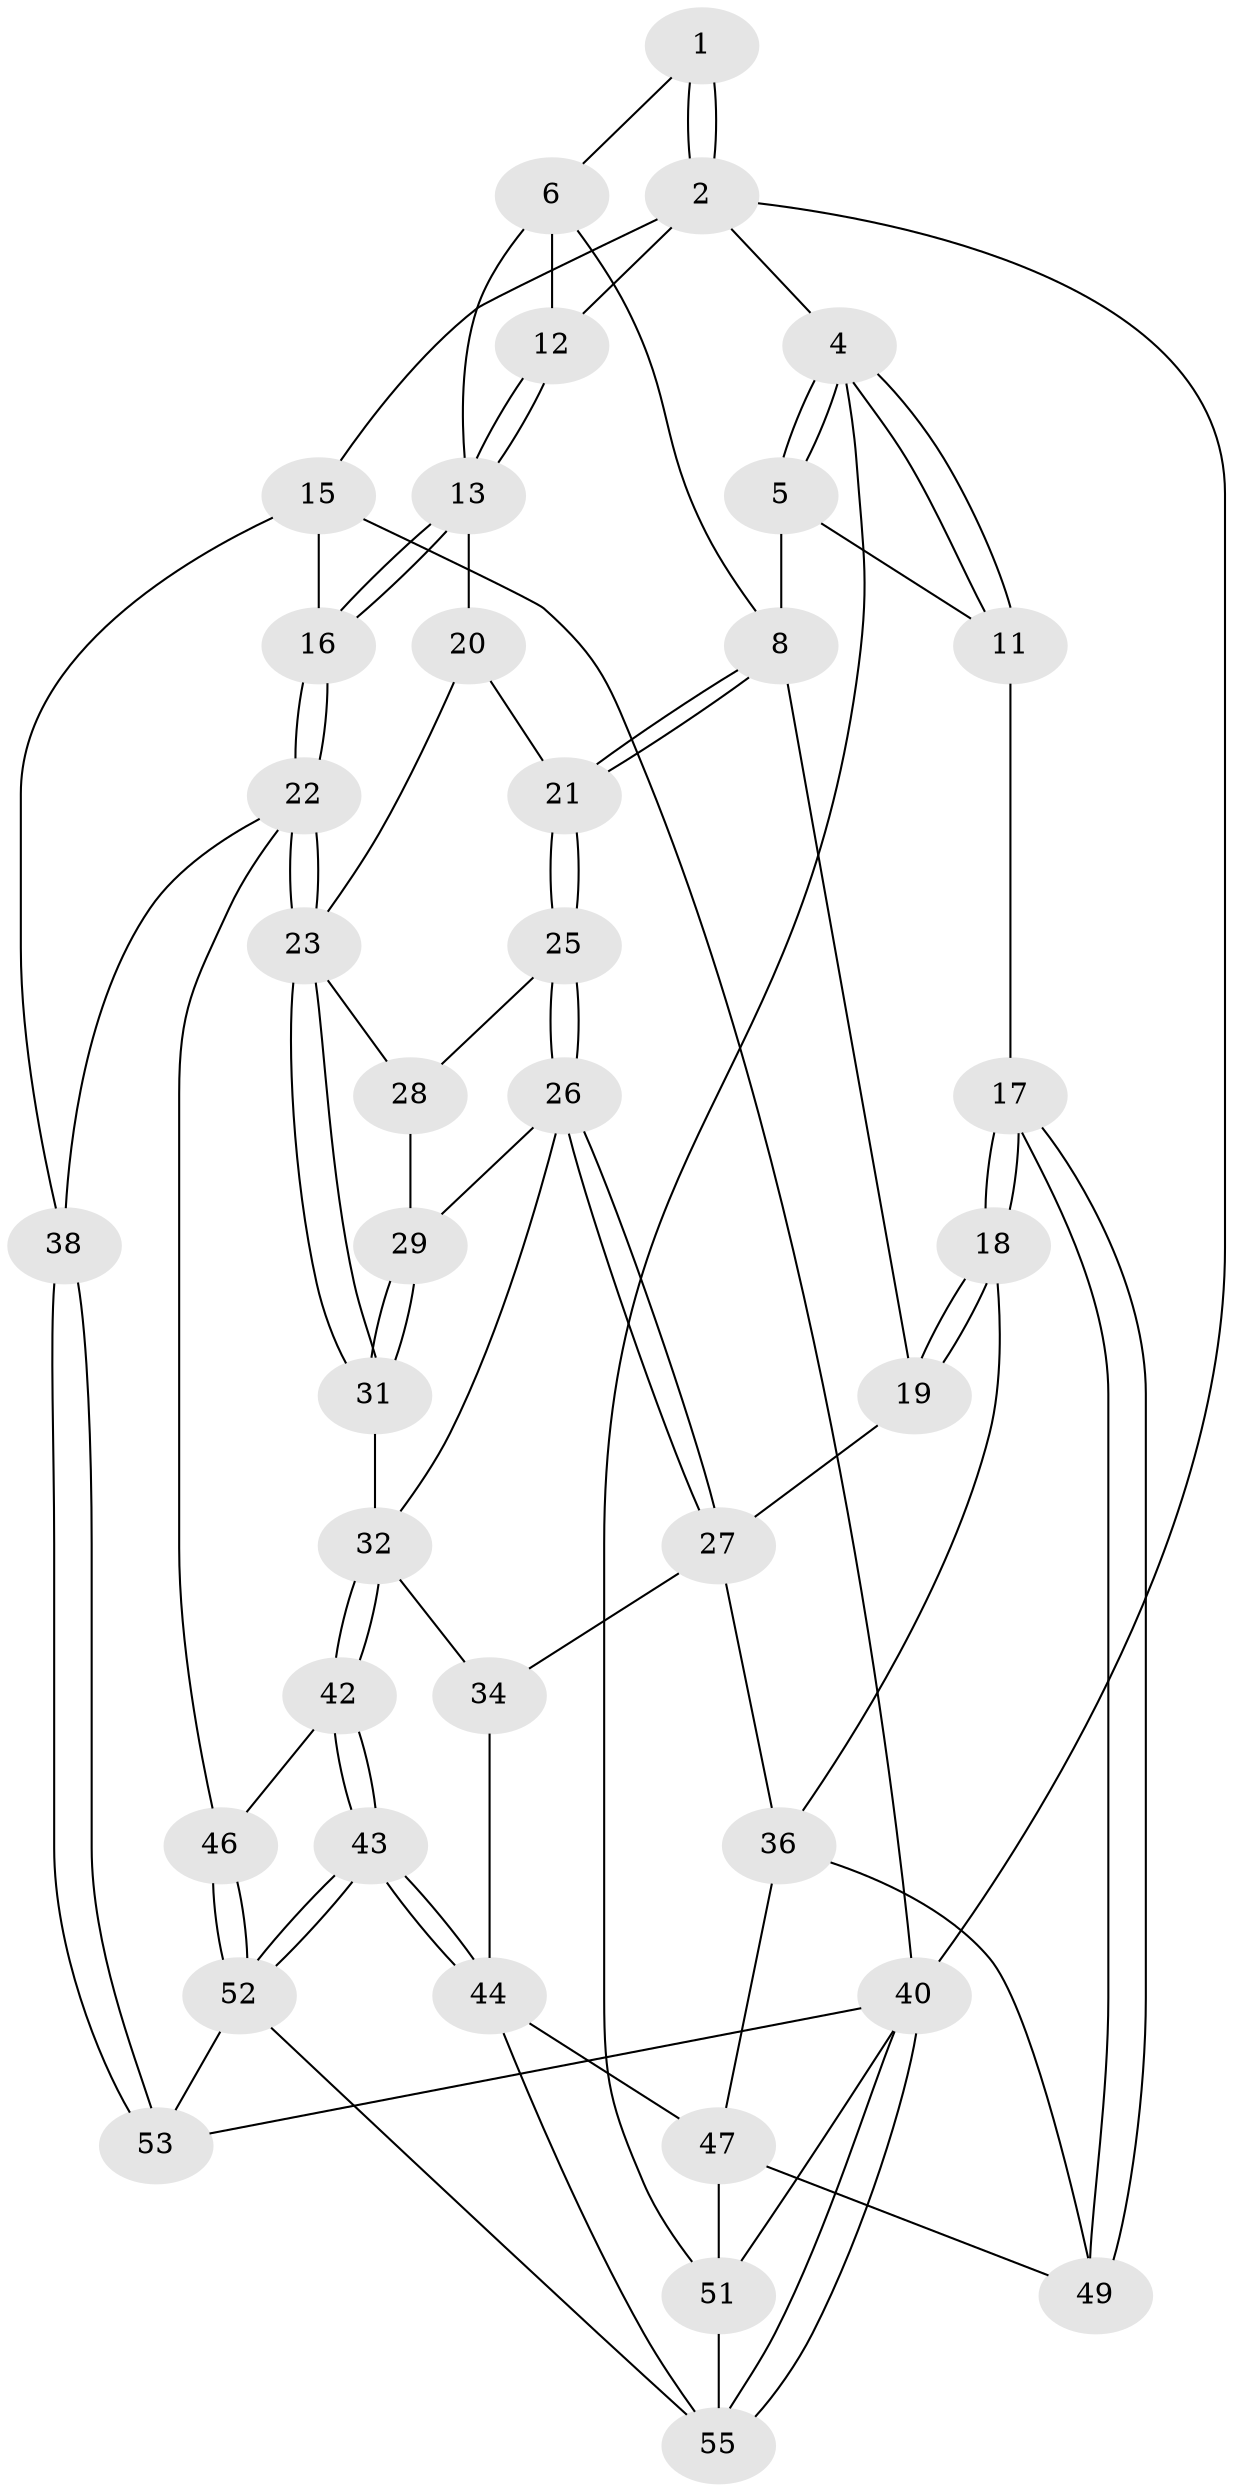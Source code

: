 // Generated by graph-tools (version 1.1) at 2025/24/03/03/25 07:24:38]
// undirected, 39 vertices, 91 edges
graph export_dot {
graph [start="1"]
  node [color=gray90,style=filled];
  1 [pos="+0.3274949151588499+0"];
  2 [pos="+0.9345202288728591+0",super="+3"];
  4 [pos="+0+0"];
  5 [pos="+0.2702461761820263+0",super="+10"];
  6 [pos="+0.40250307140931757+0.07710746625174525",super="+7"];
  8 [pos="+0.3790613484129478+0.22080193121849925",super="+9"];
  11 [pos="+0+0.28744393760821124"];
  12 [pos="+0.5984022017760394+0.13443914981986133"];
  13 [pos="+0.5795810399457139+0.19789329613677015",super="+14"];
  15 [pos="+1+0.2567383079789064",super="+37"];
  16 [pos="+0.7491122290770814+0.37543825031450107"];
  17 [pos="+0+0.36705521819685627"];
  18 [pos="+0+0.36377506961296313"];
  19 [pos="+0.07356679913486419+0.3185357432181786"];
  20 [pos="+0.5215032003485324+0.26106228450045693"];
  21 [pos="+0.3861613054164673+0.25975283516166764"];
  22 [pos="+0.6539601169258732+0.4638670806473562",super="+39"];
  23 [pos="+0.6300315846384686+0.4587583680773308",super="+24"];
  25 [pos="+0.37108426483816287+0.30593223847846995"];
  26 [pos="+0.3310914683710866+0.35438863880044946",super="+30"];
  27 [pos="+0.3001158019135224+0.36331493222564143",super="+35"];
  28 [pos="+0.489969792923809+0.3635725680152286"];
  29 [pos="+0.43750195432134786+0.41580387684745546"];
  31 [pos="+0.5037826965587118+0.4937351888307735"];
  32 [pos="+0.43963630554968686+0.5327644789754541",super="+33"];
  34 [pos="+0.3919571488553695+0.5462481405018595"];
  36 [pos="+0.23599787374897452+0.570582522978763",super="+48"];
  38 [pos="+0.7964780268042333+0.6798756110537211"];
  40 [pos="+1+1",super="+41"];
  42 [pos="+0.47490868386707974+0.6239127175341664"];
  43 [pos="+0.425637027912279+0.928892492967601"];
  44 [pos="+0.419732327895697+0.9370062497938554",super="+45"];
  46 [pos="+0.6688160156682051+0.5930514019748638"];
  47 [pos="+0.2777394385272613+0.7925836875975484",super="+50"];
  49 [pos="+0+0.5963171413270983"];
  51 [pos="+0+1"];
  52 [pos="+0.49761846879745136+0.8585024003661689",super="+54"];
  53 [pos="+0.8012002214671646+0.7268042921998658"];
  55 [pos="+0.9639768074313014+1",super="+56"];
  1 -- 2;
  1 -- 2;
  1 -- 6;
  2 -- 12;
  2 -- 40;
  2 -- 4;
  2 -- 15;
  4 -- 5;
  4 -- 5;
  4 -- 11;
  4 -- 11;
  4 -- 51;
  5 -- 11;
  5 -- 8;
  6 -- 12;
  6 -- 8;
  6 -- 13;
  8 -- 21;
  8 -- 21;
  8 -- 19;
  11 -- 17;
  12 -- 13;
  12 -- 13;
  13 -- 16;
  13 -- 16;
  13 -- 20;
  15 -- 16;
  15 -- 40;
  15 -- 38;
  16 -- 22;
  16 -- 22;
  17 -- 18;
  17 -- 18;
  17 -- 49;
  17 -- 49;
  18 -- 19;
  18 -- 19;
  18 -- 36;
  19 -- 27;
  20 -- 21;
  20 -- 23;
  21 -- 25;
  21 -- 25;
  22 -- 23;
  22 -- 23;
  22 -- 38;
  22 -- 46;
  23 -- 31;
  23 -- 31;
  23 -- 28;
  25 -- 26;
  25 -- 26;
  25 -- 28;
  26 -- 27;
  26 -- 27;
  26 -- 32;
  26 -- 29;
  27 -- 34;
  27 -- 36;
  28 -- 29;
  29 -- 31;
  29 -- 31;
  31 -- 32;
  32 -- 42;
  32 -- 42;
  32 -- 34;
  34 -- 44;
  36 -- 49;
  36 -- 47;
  38 -- 53;
  38 -- 53;
  40 -- 55;
  40 -- 55;
  40 -- 51;
  40 -- 53;
  42 -- 43;
  42 -- 43;
  42 -- 46;
  43 -- 44;
  43 -- 44;
  43 -- 52;
  43 -- 52;
  44 -- 47;
  44 -- 55;
  46 -- 52;
  46 -- 52;
  47 -- 49;
  47 -- 51;
  51 -- 55;
  52 -- 53;
  52 -- 55;
}
